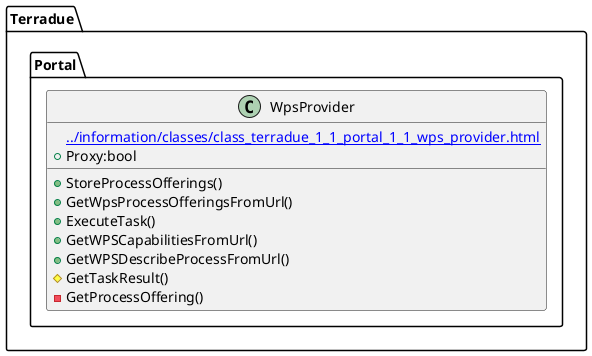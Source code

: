 @startuml
set namespaceSeparator ::
class Terradue::Portal::WpsProvider {
[[../information/classes/class_terradue_1_1_portal_1_1_wps_provider.html]]
 +Proxy:bool
 +StoreProcessOfferings()
 +GetWpsProcessOfferingsFromUrl()
 +ExecuteTask()
 +GetWPSCapabilitiesFromUrl()
 +GetWPSDescribeProcessFromUrl()
 #GetTaskResult()
 -GetProcessOffering()
}
@enduml
